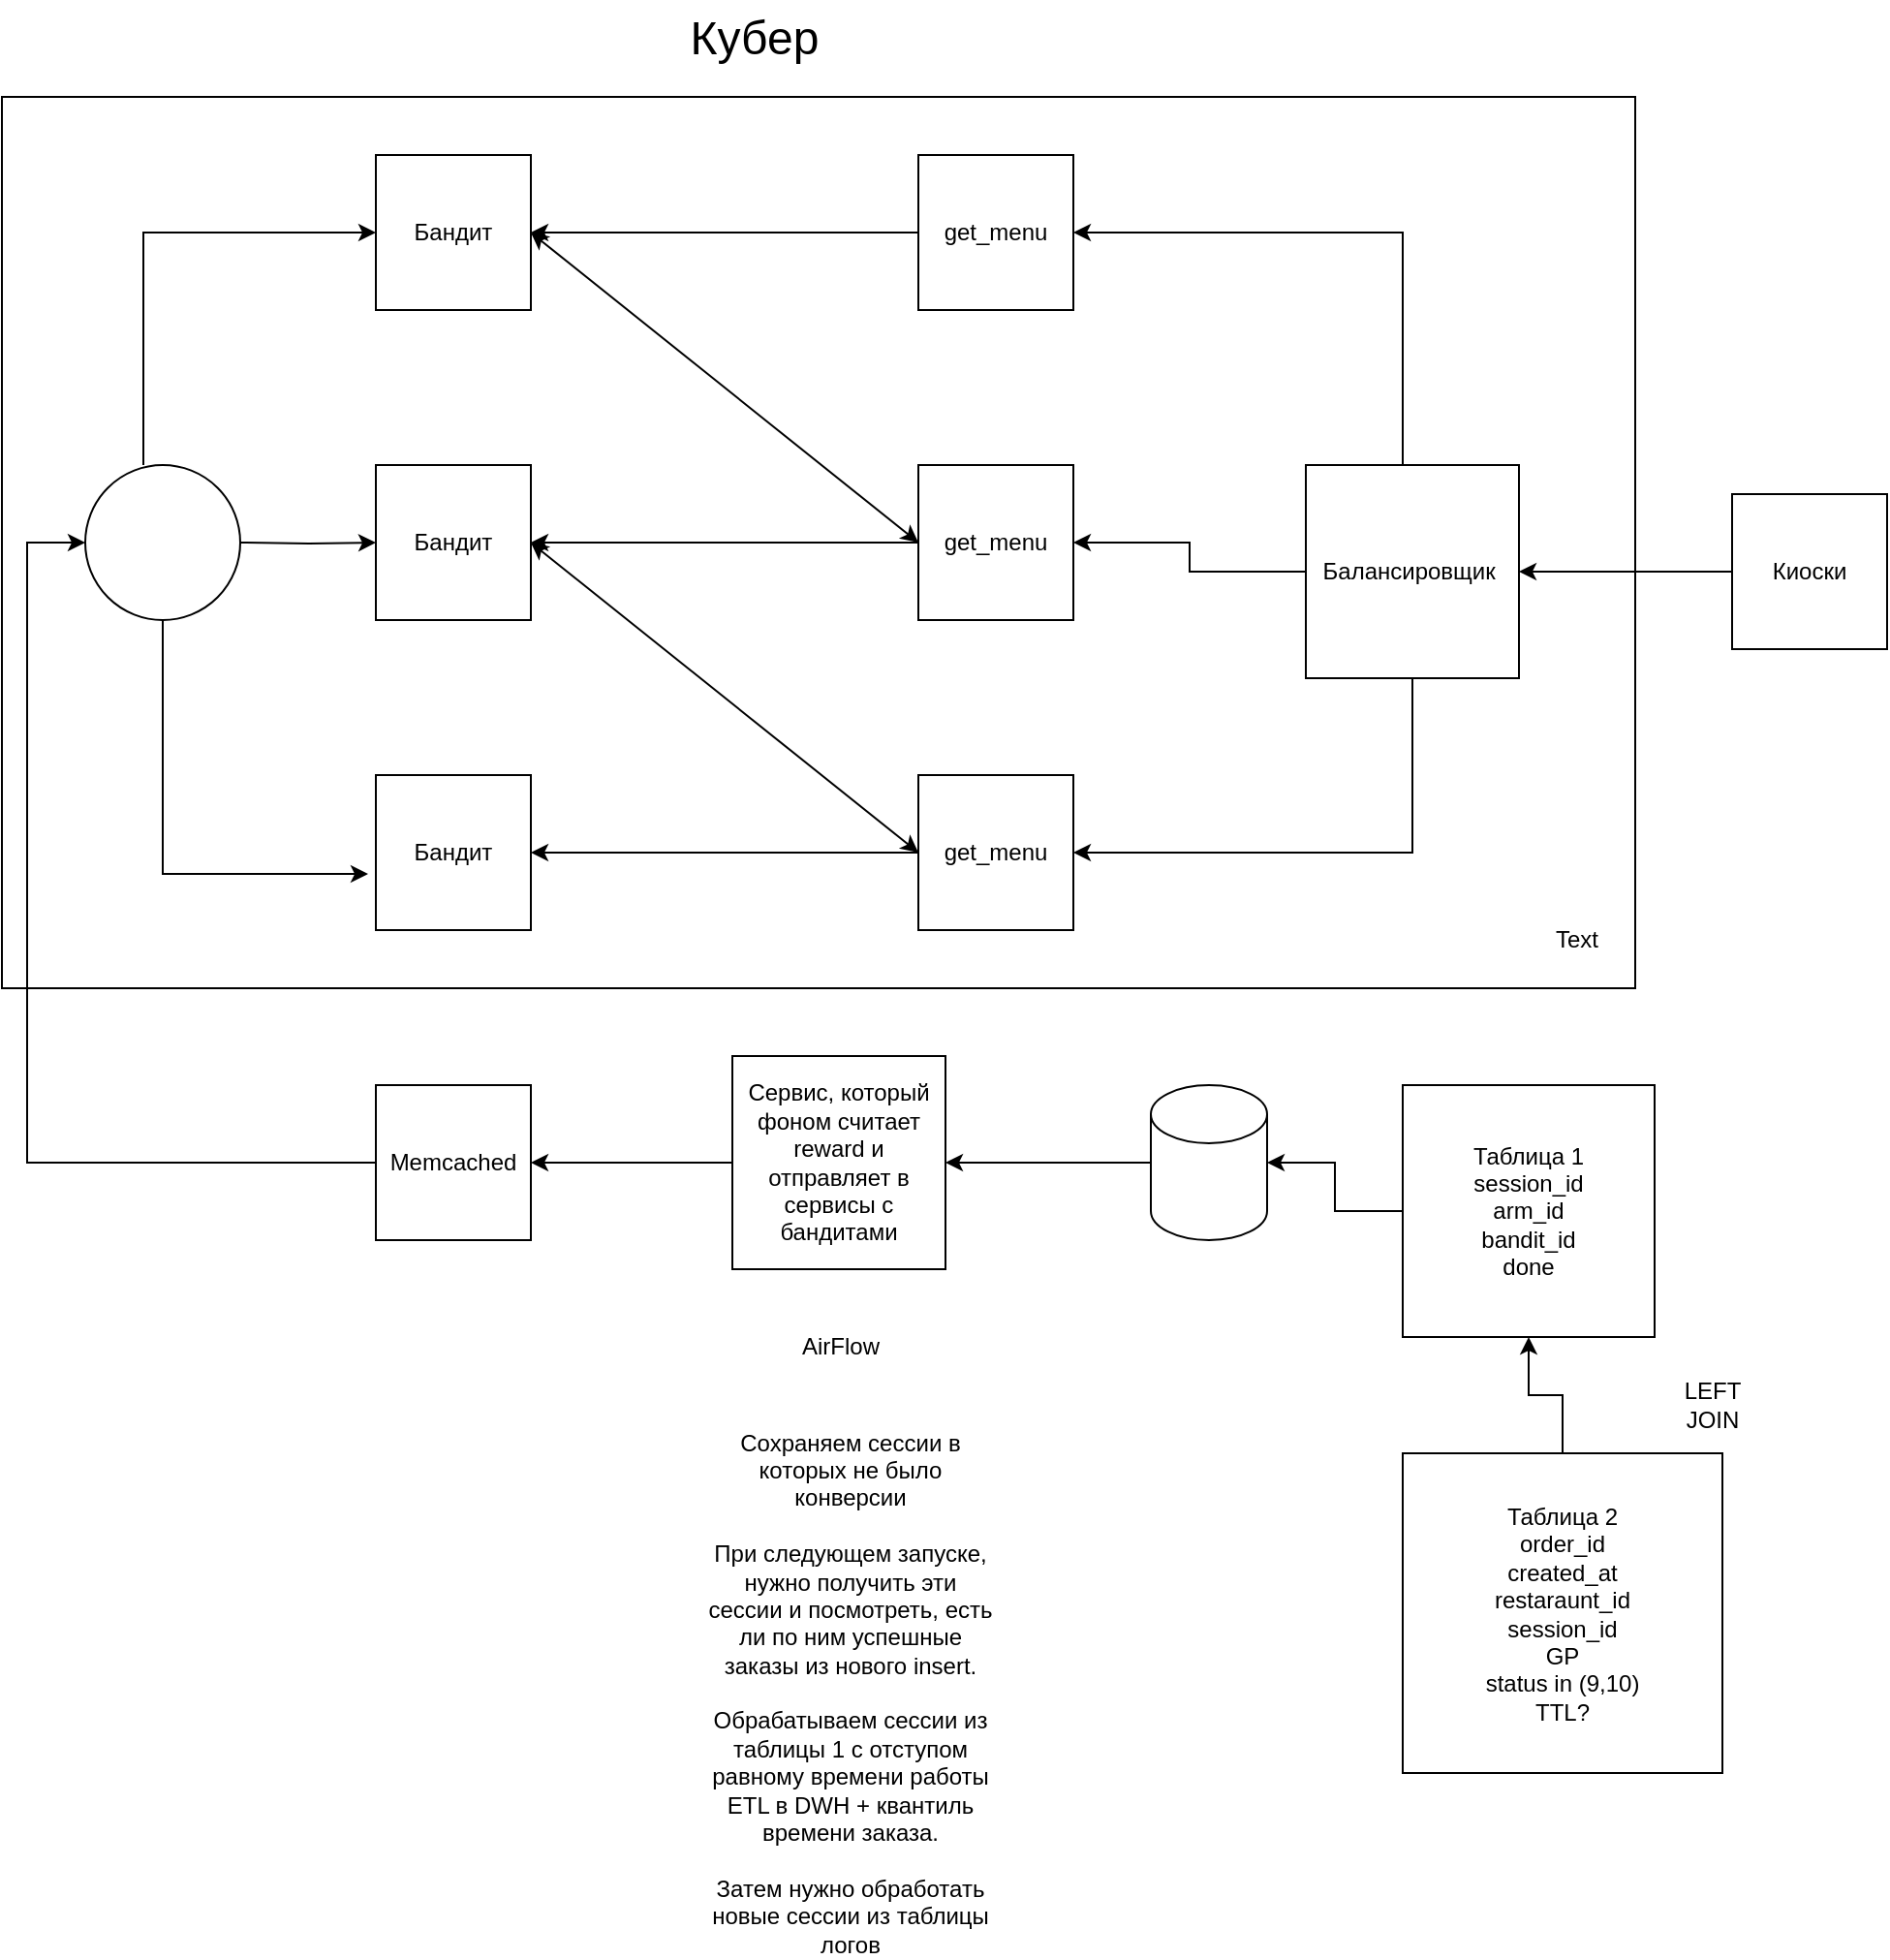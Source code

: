<mxfile version="23.1.4" type="github">
  <diagram name="Страница — 1" id="qQ3Dj5i3-Ai6D21xNSfr">
    <mxGraphModel dx="1969" dy="918" grid="1" gridSize="10" guides="1" tooltips="1" connect="1" arrows="1" fold="1" page="1" pageScale="1" pageWidth="827" pageHeight="1169" math="0" shadow="0">
      <root>
        <mxCell id="0" />
        <mxCell id="1" parent="0" />
        <mxCell id="S0_dRdWw1GMZchleznMw-30" value="" style="rounded=0;whiteSpace=wrap;html=1;" vertex="1" parent="1">
          <mxGeometry x="17" y="90" width="843" height="460" as="geometry" />
        </mxCell>
        <mxCell id="wqh7UMQdFFX-i4jyO4UI-11" style="edgeStyle=orthogonalEdgeStyle;rounded=0;orthogonalLoop=1;jettySize=auto;html=1;entryX=1;entryY=0.5;entryDx=0;entryDy=0;" parent="1" source="wqh7UMQdFFX-i4jyO4UI-2" target="wqh7UMQdFFX-i4jyO4UI-7" edge="1">
          <mxGeometry relative="1" as="geometry" />
        </mxCell>
        <mxCell id="wqh7UMQdFFX-i4jyO4UI-2" value="get_menu" style="whiteSpace=wrap;html=1;aspect=fixed;" parent="1" vertex="1">
          <mxGeometry x="490" y="120" width="80" height="80" as="geometry" />
        </mxCell>
        <mxCell id="wqh7UMQdFFX-i4jyO4UI-12" style="edgeStyle=orthogonalEdgeStyle;rounded=0;orthogonalLoop=1;jettySize=auto;html=1;exitX=0;exitY=0.5;exitDx=0;exitDy=0;entryX=1;entryY=0.5;entryDx=0;entryDy=0;" parent="1" source="wqh7UMQdFFX-i4jyO4UI-3" target="wqh7UMQdFFX-i4jyO4UI-8" edge="1">
          <mxGeometry relative="1" as="geometry" />
        </mxCell>
        <mxCell id="wqh7UMQdFFX-i4jyO4UI-3" value="get_menu" style="whiteSpace=wrap;html=1;aspect=fixed;" parent="1" vertex="1">
          <mxGeometry x="490" y="280" width="80" height="80" as="geometry" />
        </mxCell>
        <mxCell id="wqh7UMQdFFX-i4jyO4UI-13" style="edgeStyle=orthogonalEdgeStyle;rounded=0;orthogonalLoop=1;jettySize=auto;html=1;" parent="1" source="wqh7UMQdFFX-i4jyO4UI-4" target="wqh7UMQdFFX-i4jyO4UI-9" edge="1">
          <mxGeometry relative="1" as="geometry" />
        </mxCell>
        <mxCell id="wqh7UMQdFFX-i4jyO4UI-4" value="get_menu" style="whiteSpace=wrap;html=1;aspect=fixed;" parent="1" vertex="1">
          <mxGeometry x="490" y="440" width="80" height="80" as="geometry" />
        </mxCell>
        <mxCell id="S0_dRdWw1GMZchleznMw-18" style="edgeStyle=orthogonalEdgeStyle;rounded=0;orthogonalLoop=1;jettySize=auto;html=1;entryX=1;entryY=0.5;entryDx=0;entryDy=0;" edge="1" parent="1" source="wqh7UMQdFFX-i4jyO4UI-6" target="wqh7UMQdFFX-i4jyO4UI-2">
          <mxGeometry relative="1" as="geometry">
            <Array as="points">
              <mxPoint x="740" y="160" />
            </Array>
          </mxGeometry>
        </mxCell>
        <mxCell id="S0_dRdWw1GMZchleznMw-19" style="edgeStyle=orthogonalEdgeStyle;rounded=0;orthogonalLoop=1;jettySize=auto;html=1;" edge="1" parent="1" source="wqh7UMQdFFX-i4jyO4UI-6" target="wqh7UMQdFFX-i4jyO4UI-3">
          <mxGeometry relative="1" as="geometry" />
        </mxCell>
        <mxCell id="S0_dRdWw1GMZchleznMw-20" style="edgeStyle=orthogonalEdgeStyle;rounded=0;orthogonalLoop=1;jettySize=auto;html=1;entryX=1;entryY=0.5;entryDx=0;entryDy=0;" edge="1" parent="1" source="wqh7UMQdFFX-i4jyO4UI-6" target="wqh7UMQdFFX-i4jyO4UI-4">
          <mxGeometry relative="1" as="geometry">
            <Array as="points">
              <mxPoint x="745" y="480" />
            </Array>
          </mxGeometry>
        </mxCell>
        <mxCell id="wqh7UMQdFFX-i4jyO4UI-6" value="Балансировщик&amp;nbsp;" style="whiteSpace=wrap;html=1;aspect=fixed;" parent="1" vertex="1">
          <mxGeometry x="690" y="280" width="110" height="110" as="geometry" />
        </mxCell>
        <mxCell id="wqh7UMQdFFX-i4jyO4UI-7" value="Бандит" style="whiteSpace=wrap;html=1;aspect=fixed;" parent="1" vertex="1">
          <mxGeometry x="210" y="120" width="80" height="80" as="geometry" />
        </mxCell>
        <mxCell id="wqh7UMQdFFX-i4jyO4UI-8" value="Бандит" style="whiteSpace=wrap;html=1;aspect=fixed;" parent="1" vertex="1">
          <mxGeometry x="210" y="280" width="80" height="80" as="geometry" />
        </mxCell>
        <mxCell id="wqh7UMQdFFX-i4jyO4UI-9" value="Бандит" style="whiteSpace=wrap;html=1;aspect=fixed;" parent="1" vertex="1">
          <mxGeometry x="210" y="440" width="80" height="80" as="geometry" />
        </mxCell>
        <mxCell id="S0_dRdWw1GMZchleznMw-9" value="" style="edgeStyle=orthogonalEdgeStyle;rounded=0;orthogonalLoop=1;jettySize=auto;html=1;" edge="1" parent="1" source="wqh7UMQdFFX-i4jyO4UI-15" target="S0_dRdWw1GMZchleznMw-1">
          <mxGeometry relative="1" as="geometry" />
        </mxCell>
        <mxCell id="wqh7UMQdFFX-i4jyO4UI-15" value="Сервис, который фоном считает reward и отправляет в сервисы с бандитами" style="whiteSpace=wrap;html=1;aspect=fixed;" parent="1" vertex="1">
          <mxGeometry x="394" y="585" width="110" height="110" as="geometry" />
        </mxCell>
        <mxCell id="S0_dRdWw1GMZchleznMw-10" style="edgeStyle=orthogonalEdgeStyle;rounded=0;orthogonalLoop=1;jettySize=auto;html=1;entryX=0;entryY=0.5;entryDx=0;entryDy=0;" edge="1" parent="1" source="S0_dRdWw1GMZchleznMw-1">
          <mxGeometry relative="1" as="geometry">
            <mxPoint x="60" y="320" as="targetPoint" />
            <Array as="points">
              <mxPoint x="30" y="640" />
              <mxPoint x="30" y="320" />
            </Array>
          </mxGeometry>
        </mxCell>
        <mxCell id="S0_dRdWw1GMZchleznMw-1" value="Memcached" style="whiteSpace=wrap;html=1;aspect=fixed;" vertex="1" parent="1">
          <mxGeometry x="210" y="600" width="80" height="80" as="geometry" />
        </mxCell>
        <mxCell id="S0_dRdWw1GMZchleznMw-8" style="edgeStyle=orthogonalEdgeStyle;rounded=0;orthogonalLoop=1;jettySize=auto;html=1;entryX=1;entryY=0.5;entryDx=0;entryDy=0;" edge="1" parent="1" source="S0_dRdWw1GMZchleznMw-2" target="wqh7UMQdFFX-i4jyO4UI-15">
          <mxGeometry relative="1" as="geometry" />
        </mxCell>
        <mxCell id="S0_dRdWw1GMZchleznMw-2" value="" style="shape=cylinder3;whiteSpace=wrap;html=1;boundedLbl=1;backgroundOutline=1;size=15;" vertex="1" parent="1">
          <mxGeometry x="610" y="600" width="60" height="80" as="geometry" />
        </mxCell>
        <mxCell id="S0_dRdWw1GMZchleznMw-3" value="Таблица 1&lt;br&gt;session_id&lt;br&gt;arm_id&lt;br&gt;bandit_id&lt;br&gt;done" style="whiteSpace=wrap;html=1;aspect=fixed;" vertex="1" parent="1">
          <mxGeometry x="740" y="600" width="130" height="130" as="geometry" />
        </mxCell>
        <mxCell id="S0_dRdWw1GMZchleznMw-5" style="edgeStyle=orthogonalEdgeStyle;rounded=0;orthogonalLoop=1;jettySize=auto;html=1;" edge="1" parent="1" source="S0_dRdWw1GMZchleznMw-4" target="S0_dRdWw1GMZchleznMw-3">
          <mxGeometry relative="1" as="geometry" />
        </mxCell>
        <mxCell id="S0_dRdWw1GMZchleznMw-4" value="Таблица 2&lt;br&gt;order_id&lt;br&gt;created_at&lt;br&gt;restaraunt_id&lt;br&gt;session_id&lt;br&gt;GP&lt;br&gt;status in (9,10)&lt;br&gt;TTL?" style="whiteSpace=wrap;html=1;aspect=fixed;" vertex="1" parent="1">
          <mxGeometry x="740" y="790" width="165" height="165" as="geometry" />
        </mxCell>
        <mxCell id="S0_dRdWw1GMZchleznMw-6" value="LEFT JOIN" style="text;html=1;align=center;verticalAlign=middle;whiteSpace=wrap;rounded=0;" vertex="1" parent="1">
          <mxGeometry x="870" y="750" width="60" height="30" as="geometry" />
        </mxCell>
        <mxCell id="S0_dRdWw1GMZchleznMw-7" style="edgeStyle=orthogonalEdgeStyle;rounded=0;orthogonalLoop=1;jettySize=auto;html=1;entryX=1;entryY=0.5;entryDx=0;entryDy=0;entryPerimeter=0;" edge="1" parent="1" source="S0_dRdWw1GMZchleznMw-3" target="S0_dRdWw1GMZchleznMw-2">
          <mxGeometry relative="1" as="geometry" />
        </mxCell>
        <mxCell id="S0_dRdWw1GMZchleznMw-14" style="edgeStyle=orthogonalEdgeStyle;rounded=0;orthogonalLoop=1;jettySize=auto;html=1;entryX=0;entryY=0.5;entryDx=0;entryDy=0;" edge="1" parent="1" target="wqh7UMQdFFX-i4jyO4UI-7">
          <mxGeometry relative="1" as="geometry">
            <mxPoint x="90" y="280" as="sourcePoint" />
            <Array as="points">
              <mxPoint x="90" y="160" />
            </Array>
          </mxGeometry>
        </mxCell>
        <mxCell id="S0_dRdWw1GMZchleznMw-15" style="edgeStyle=orthogonalEdgeStyle;rounded=0;orthogonalLoop=1;jettySize=auto;html=1;" edge="1" parent="1" target="wqh7UMQdFFX-i4jyO4UI-8">
          <mxGeometry relative="1" as="geometry">
            <mxPoint x="140" y="320" as="sourcePoint" />
          </mxGeometry>
        </mxCell>
        <mxCell id="S0_dRdWw1GMZchleznMw-16" value="" style="ellipse;whiteSpace=wrap;html=1;aspect=fixed;" vertex="1" parent="1">
          <mxGeometry x="60" y="280" width="80" height="80" as="geometry" />
        </mxCell>
        <mxCell id="S0_dRdWw1GMZchleznMw-17" style="edgeStyle=orthogonalEdgeStyle;rounded=0;orthogonalLoop=1;jettySize=auto;html=1;entryX=-0.05;entryY=0.638;entryDx=0;entryDy=0;entryPerimeter=0;" edge="1" parent="1" source="S0_dRdWw1GMZchleznMw-16" target="wqh7UMQdFFX-i4jyO4UI-9">
          <mxGeometry relative="1" as="geometry">
            <Array as="points">
              <mxPoint x="100" y="491" />
            </Array>
          </mxGeometry>
        </mxCell>
        <mxCell id="S0_dRdWw1GMZchleznMw-22" style="edgeStyle=orthogonalEdgeStyle;rounded=0;orthogonalLoop=1;jettySize=auto;html=1;entryX=1;entryY=0.5;entryDx=0;entryDy=0;" edge="1" parent="1" source="S0_dRdWw1GMZchleznMw-21" target="wqh7UMQdFFX-i4jyO4UI-6">
          <mxGeometry relative="1" as="geometry" />
        </mxCell>
        <mxCell id="S0_dRdWw1GMZchleznMw-21" value="Киоски" style="whiteSpace=wrap;html=1;aspect=fixed;" vertex="1" parent="1">
          <mxGeometry x="910" y="295" width="80" height="80" as="geometry" />
        </mxCell>
        <mxCell id="S0_dRdWw1GMZchleznMw-23" value="AirFlow" style="text;html=1;align=center;verticalAlign=middle;whiteSpace=wrap;rounded=0;" vertex="1" parent="1">
          <mxGeometry x="420" y="720" width="60" height="30" as="geometry" />
        </mxCell>
        <mxCell id="S0_dRdWw1GMZchleznMw-27" value="&lt;br&gt;&lt;br&gt;&lt;br&gt;&lt;br&gt;Сохраняем сессии в которых не было конверсии&lt;br&gt;&lt;br&gt;При следующем запуске, нужно получить эти сессии и посмотреть, есть ли по ним успешные заказы из нового insert.&lt;br&gt;&lt;br&gt;Обрабатываем сессии из таблицы 1 с отступом равному времени работы ETL в DWH + квантиль времени заказа.&lt;br&gt;&lt;br&gt;Затем нужно обработать новые сессии из таблицы логов" style="text;html=1;align=center;verticalAlign=middle;whiteSpace=wrap;rounded=0;" vertex="1" parent="1">
          <mxGeometry x="380" y="870" width="150" height="30" as="geometry" />
        </mxCell>
        <mxCell id="S0_dRdWw1GMZchleznMw-31" value="Text" style="text;html=1;align=center;verticalAlign=middle;whiteSpace=wrap;rounded=0;" vertex="1" parent="1">
          <mxGeometry x="800" y="510" width="60" height="30" as="geometry" />
        </mxCell>
        <mxCell id="S0_dRdWw1GMZchleznMw-32" value="&lt;font style=&quot;font-size: 24px;&quot;&gt;Кубер&lt;/font&gt;" style="text;html=1;align=center;verticalAlign=middle;resizable=0;points=[];autosize=1;strokeColor=none;fillColor=none;" vertex="1" parent="1">
          <mxGeometry x="360" y="40" width="90" height="40" as="geometry" />
        </mxCell>
        <mxCell id="S0_dRdWw1GMZchleznMw-34" value="" style="endArrow=classic;startArrow=classic;html=1;rounded=0;entryX=1;entryY=0.5;entryDx=0;entryDy=0;exitX=0;exitY=0.5;exitDx=0;exitDy=0;" edge="1" parent="1" source="wqh7UMQdFFX-i4jyO4UI-3" target="wqh7UMQdFFX-i4jyO4UI-7">
          <mxGeometry width="50" height="50" relative="1" as="geometry">
            <mxPoint x="740" y="600" as="sourcePoint" />
            <mxPoint x="790" y="550" as="targetPoint" />
          </mxGeometry>
        </mxCell>
        <mxCell id="S0_dRdWw1GMZchleznMw-35" value="" style="endArrow=classic;startArrow=classic;html=1;rounded=0;entryX=1;entryY=0.5;entryDx=0;entryDy=0;exitX=0;exitY=0.5;exitDx=0;exitDy=0;" edge="1" parent="1">
          <mxGeometry width="50" height="50" relative="1" as="geometry">
            <mxPoint x="490" y="480" as="sourcePoint" />
            <mxPoint x="290" y="320" as="targetPoint" />
          </mxGeometry>
        </mxCell>
      </root>
    </mxGraphModel>
  </diagram>
</mxfile>
